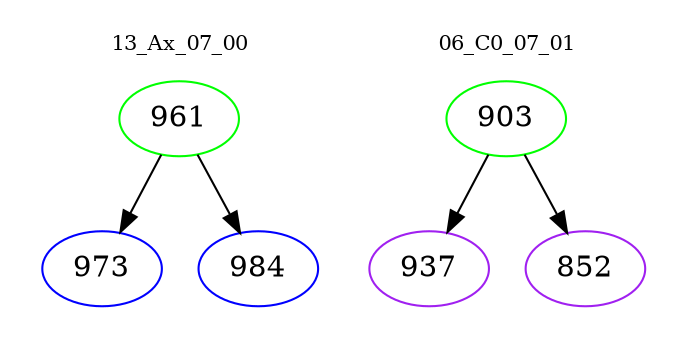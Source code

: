 digraph{
subgraph cluster_0 {
color = white
label = "13_Ax_07_00";
fontsize=10;
T0_961 [label="961", color="green"]
T0_961 -> T0_973 [color="black"]
T0_973 [label="973", color="blue"]
T0_961 -> T0_984 [color="black"]
T0_984 [label="984", color="blue"]
}
subgraph cluster_1 {
color = white
label = "06_C0_07_01";
fontsize=10;
T1_903 [label="903", color="green"]
T1_903 -> T1_937 [color="black"]
T1_937 [label="937", color="purple"]
T1_903 -> T1_852 [color="black"]
T1_852 [label="852", color="purple"]
}
}
